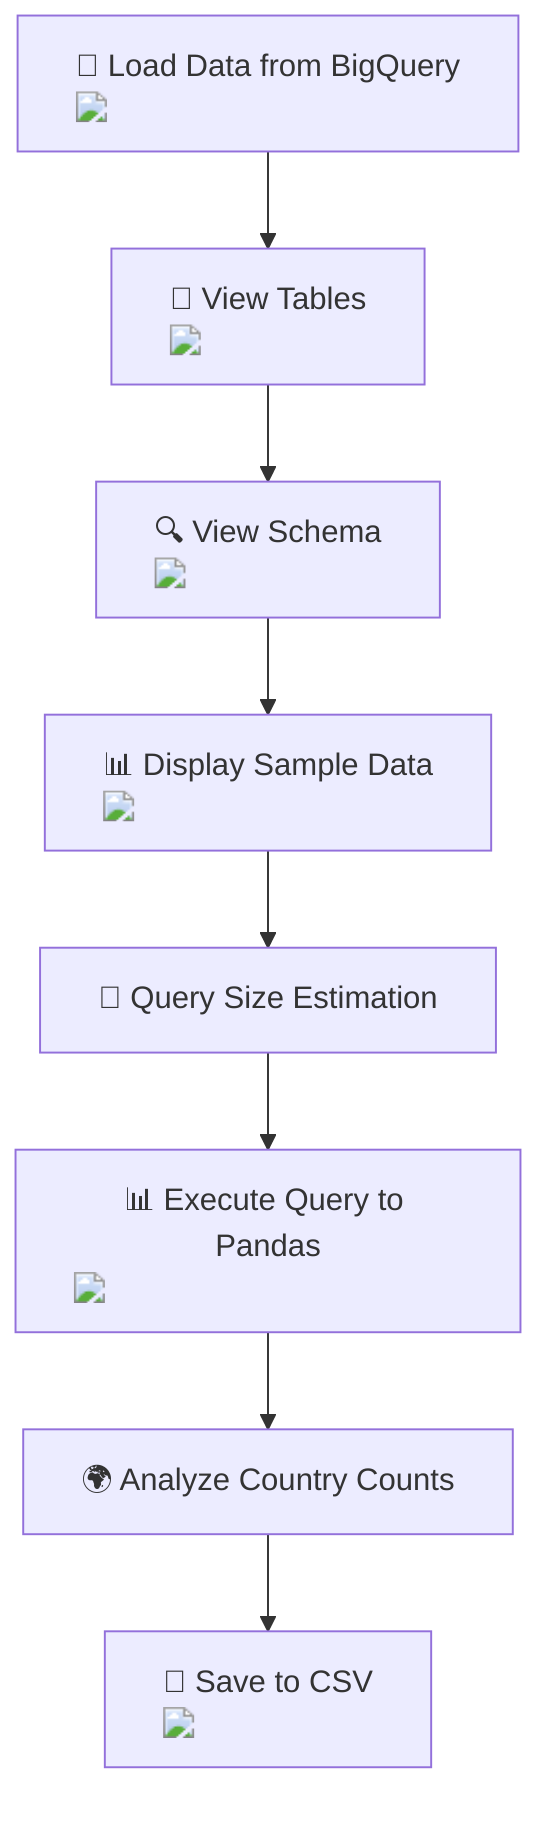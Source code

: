 flowchart TD
    A["📁 Load Data from BigQuery<br/><img src='icons/database.svg'/>"] --> B["📝 View Tables<br/><img src='icons/table.svg'/>"]
    B --> C["🔍 View Schema<br/><img src='icons/table.svg'/>"]
    C --> D["📊 Display Sample Data<br/><img src='icons/table.svg'/>"]
    D --> E["🔎 Query Size Estimation"]
    E --> F["📊 Execute Query to Pandas<br/><img src='icons/table.svg'/>"]
    F --> G["🌍 Analyze Country Counts"]
    G --> H["💾 Save to CSV<br/><img src='icons/file.svg'/>"]